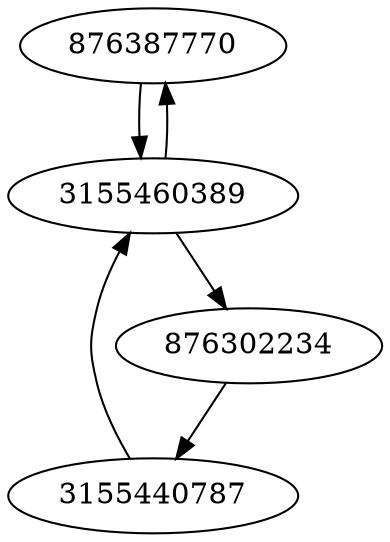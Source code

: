 strict digraph  {
876387770;
3155440787;
3155460389;
876302234;
876387770 -> 3155460389;
3155440787 -> 3155460389;
3155460389 -> 876302234;
3155460389 -> 876387770;
876302234 -> 3155440787;
}

